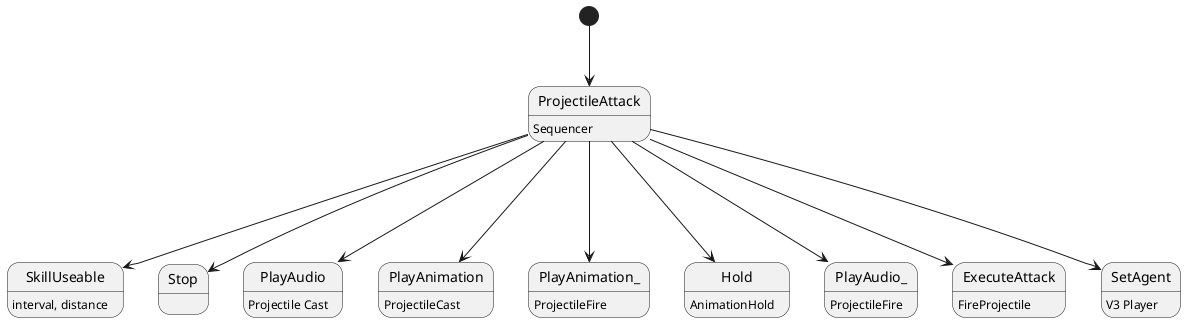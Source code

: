 @startuml

[*]-->ProjectileAttack
ProjectileAttack : Sequencer
ProjectileAttack--->SkillUseable
SkillUseable   : interval, distance
ProjectileAttack--->Stop
ProjectileAttack--->PlayAudio
PlayAudio      : Projectile Cast
ProjectileAttack--->PlayAnimation
PlayAnimation  : ProjectileCast
ProjectileAttack--->PlayAnimation_
PlayAnimation_  : ProjectileFire
ProjectileAttack--->Hold
Hold           : AnimationHold
ProjectileAttack--->PlayAudio_
PlayAudio_      : ProjectileFire
ProjectileAttack--->ExecuteAttack
ExecuteAttack  : FireProjectile
ProjectileAttack--->SetAgent
SetAgent       : V3 Player
@enduml